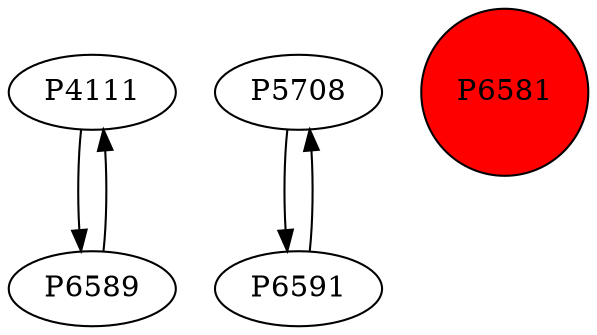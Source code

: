 digraph {
	P4111 -> P6589
	P5708 -> P6591
	P6591 -> P5708
	P6589 -> P4111
	P6581 [shape=circle]
	P6581 [style=filled]
	P6581 [fillcolor=red]
}